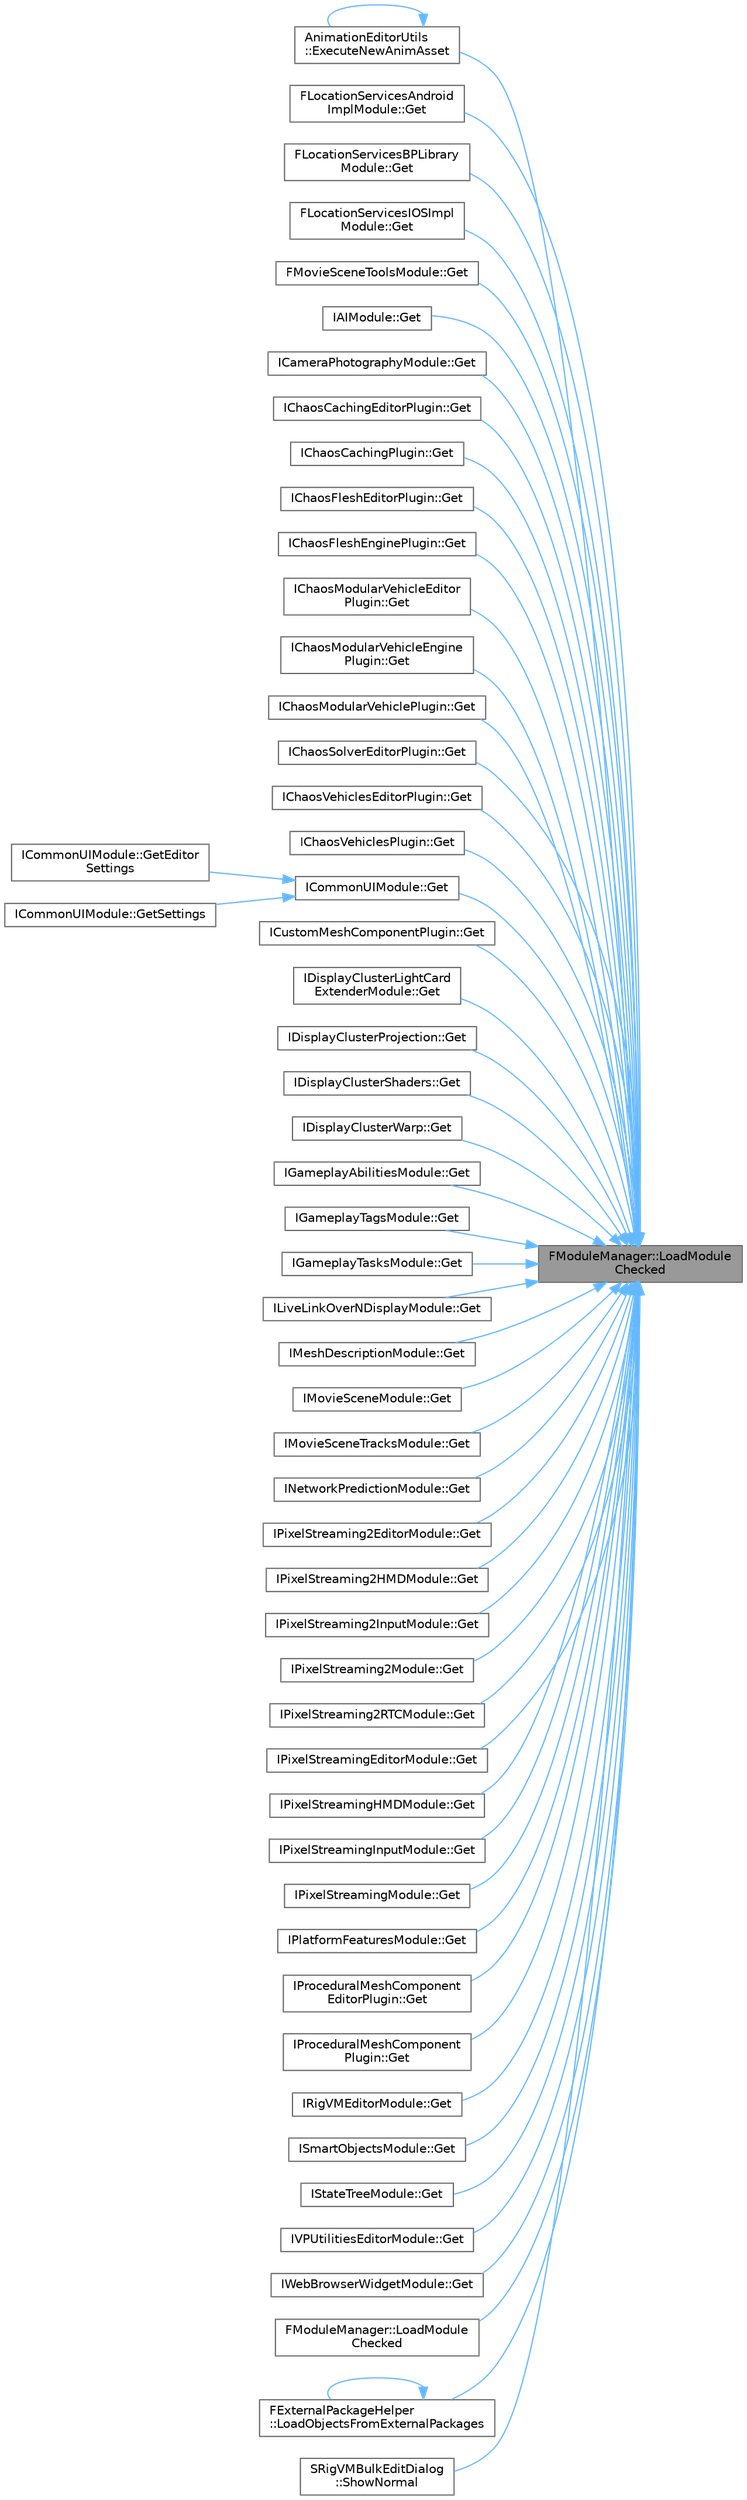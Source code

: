 digraph "FModuleManager::LoadModuleChecked"
{
 // INTERACTIVE_SVG=YES
 // LATEX_PDF_SIZE
  bgcolor="transparent";
  edge [fontname=Helvetica,fontsize=10,labelfontname=Helvetica,labelfontsize=10];
  node [fontname=Helvetica,fontsize=10,shape=box,height=0.2,width=0.4];
  rankdir="RL";
  Node1 [id="Node000001",label="FModuleManager::LoadModule\lChecked",height=0.2,width=0.4,color="gray40", fillcolor="grey60", style="filled", fontcolor="black",tooltip="Loads the specified module, checking to ensure it exists."];
  Node1 -> Node2 [id="edge1_Node000001_Node000002",dir="back",color="steelblue1",style="solid",tooltip=" "];
  Node2 [id="Node000002",label="AnimationEditorUtils\l::ExecuteNewAnimAsset",height=0.2,width=0.4,color="grey40", fillcolor="white", style="filled",URL="$d6/d71/namespaceAnimationEditorUtils.html#a3a5781e97aa09ef9371acaeee5595bb1",tooltip=" "];
  Node2 -> Node2 [id="edge2_Node000002_Node000002",dir="back",color="steelblue1",style="solid",tooltip=" "];
  Node1 -> Node3 [id="edge3_Node000001_Node000003",dir="back",color="steelblue1",style="solid",tooltip=" "];
  Node3 [id="Node000003",label="FLocationServicesAndroid\lImplModule::Get",height=0.2,width=0.4,color="grey40", fillcolor="white", style="filled",URL="$dd/d1f/classFLocationServicesAndroidImplModule.html#af3c23a89c28d6e8c542d79ef77c741c4",tooltip="Singleton-like access to this module's interface."];
  Node1 -> Node4 [id="edge4_Node000001_Node000004",dir="back",color="steelblue1",style="solid",tooltip=" "];
  Node4 [id="Node000004",label="FLocationServicesBPLibrary\lModule::Get",height=0.2,width=0.4,color="grey40", fillcolor="white", style="filled",URL="$df/d19/classFLocationServicesBPLibraryModule.html#a9cc438ad992984565d30685839d14c9d",tooltip="Singleton-like access to this module's interface."];
  Node1 -> Node5 [id="edge5_Node000001_Node000005",dir="back",color="steelblue1",style="solid",tooltip=" "];
  Node5 [id="Node000005",label="FLocationServicesIOSImpl\lModule::Get",height=0.2,width=0.4,color="grey40", fillcolor="white", style="filled",URL="$d0/d00/classFLocationServicesIOSImplModule.html#a89880d898a9648c7251549afa07c22be",tooltip="Singleton-like access to this module's interface."];
  Node1 -> Node6 [id="edge6_Node000001_Node000006",dir="back",color="steelblue1",style="solid",tooltip=" "];
  Node6 [id="Node000006",label="FMovieSceneToolsModule::Get",height=0.2,width=0.4,color="grey40", fillcolor="white", style="filled",URL="$df/d89/classFMovieSceneToolsModule.html#a4201002c71ccac840fcb587061c4e05e",tooltip=" "];
  Node1 -> Node7 [id="edge7_Node000001_Node000007",dir="back",color="steelblue1",style="solid",tooltip=" "];
  Node7 [id="Node000007",label="IAIModule::Get",height=0.2,width=0.4,color="grey40", fillcolor="white", style="filled",URL="$d3/dfd/classIAIModule.html#a9ff170e5977a60297e4338d5b2587619",tooltip="Singleton-like access to this module's interface."];
  Node1 -> Node8 [id="edge8_Node000001_Node000008",dir="back",color="steelblue1",style="solid",tooltip=" "];
  Node8 [id="Node000008",label="ICameraPhotographyModule::Get",height=0.2,width=0.4,color="grey40", fillcolor="white", style="filled",URL="$da/de1/classICameraPhotographyModule.html#a89144945b596f2ee65805aa9997e9784",tooltip="Singleton-like access to ICameraPhotographyModule."];
  Node1 -> Node9 [id="edge9_Node000001_Node000009",dir="back",color="steelblue1",style="solid",tooltip=" "];
  Node9 [id="Node000009",label="IChaosCachingEditorPlugin::Get",height=0.2,width=0.4,color="grey40", fillcolor="white", style="filled",URL="$dc/d73/classIChaosCachingEditorPlugin.html#a354b7d027d760cc475df0dcf98087caa",tooltip="Singleton-like access to this module's interface."];
  Node1 -> Node10 [id="edge10_Node000001_Node000010",dir="back",color="steelblue1",style="solid",tooltip=" "];
  Node10 [id="Node000010",label="IChaosCachingPlugin::Get",height=0.2,width=0.4,color="grey40", fillcolor="white", style="filled",URL="$d0/de3/classIChaosCachingPlugin.html#a46d2aa842918b65bfaee6128fa1db232",tooltip="Singleton-like access to this module's interface."];
  Node1 -> Node11 [id="edge11_Node000001_Node000011",dir="back",color="steelblue1",style="solid",tooltip=" "];
  Node11 [id="Node000011",label="IChaosFleshEditorPlugin::Get",height=0.2,width=0.4,color="grey40", fillcolor="white", style="filled",URL="$d2/d5f/classIChaosFleshEditorPlugin.html#a8aaaef296dd44fbd2a3ebd48655737fd",tooltip="Singleton-like access to this module's interface."];
  Node1 -> Node12 [id="edge12_Node000001_Node000012",dir="back",color="steelblue1",style="solid",tooltip=" "];
  Node12 [id="Node000012",label="IChaosFleshEnginePlugin::Get",height=0.2,width=0.4,color="grey40", fillcolor="white", style="filled",URL="$d3/d8a/classIChaosFleshEnginePlugin.html#a7bf621f26f92f28e021af063ff417ca7",tooltip="Singleton-like access to this module's interface."];
  Node1 -> Node13 [id="edge13_Node000001_Node000013",dir="back",color="steelblue1",style="solid",tooltip=" "];
  Node13 [id="Node000013",label="IChaosModularVehicleEditor\lPlugin::Get",height=0.2,width=0.4,color="grey40", fillcolor="white", style="filled",URL="$df/d3b/classIChaosModularVehicleEditorPlugin.html#a59df5f80ba31f46700eeaf338f1ae6ab",tooltip="Singleton-like access to this module's interface."];
  Node1 -> Node14 [id="edge14_Node000001_Node000014",dir="back",color="steelblue1",style="solid",tooltip=" "];
  Node14 [id="Node000014",label="IChaosModularVehicleEngine\lPlugin::Get",height=0.2,width=0.4,color="grey40", fillcolor="white", style="filled",URL="$d1/d49/classIChaosModularVehicleEnginePlugin.html#a894e155398d5aabad82135e94db7adfc",tooltip="Singleton-like access to this module's interface."];
  Node1 -> Node15 [id="edge15_Node000001_Node000015",dir="back",color="steelblue1",style="solid",tooltip=" "];
  Node15 [id="Node000015",label="IChaosModularVehiclePlugin::Get",height=0.2,width=0.4,color="grey40", fillcolor="white", style="filled",URL="$dd/d7b/classIChaosModularVehiclePlugin.html#a1fff0ca1a16746756705ae9981770dee",tooltip="Singleton-like access to this module's interface."];
  Node1 -> Node16 [id="edge16_Node000001_Node000016",dir="back",color="steelblue1",style="solid",tooltip=" "];
  Node16 [id="Node000016",label="IChaosSolverEditorPlugin::Get",height=0.2,width=0.4,color="grey40", fillcolor="white", style="filled",URL="$d6/de1/classIChaosSolverEditorPlugin.html#af167257c8308ce7e43fa55b749220aab",tooltip="Singleton-like access to this module's interface."];
  Node1 -> Node17 [id="edge17_Node000001_Node000017",dir="back",color="steelblue1",style="solid",tooltip=" "];
  Node17 [id="Node000017",label="IChaosVehiclesEditorPlugin::Get",height=0.2,width=0.4,color="grey40", fillcolor="white", style="filled",URL="$d1/dd8/classIChaosVehiclesEditorPlugin.html#ad34298cd67ada2330390aa5aa779a116",tooltip="Singleton-like access to this module's interface."];
  Node1 -> Node18 [id="edge18_Node000001_Node000018",dir="back",color="steelblue1",style="solid",tooltip=" "];
  Node18 [id="Node000018",label="IChaosVehiclesPlugin::Get",height=0.2,width=0.4,color="grey40", fillcolor="white", style="filled",URL="$d8/d63/classIChaosVehiclesPlugin.html#ac95ff3513737d32f009acb1d7724de56",tooltip="Singleton-like access to this module's interface."];
  Node1 -> Node19 [id="edge19_Node000001_Node000019",dir="back",color="steelblue1",style="solid",tooltip=" "];
  Node19 [id="Node000019",label="ICommonUIModule::Get",height=0.2,width=0.4,color="grey40", fillcolor="white", style="filled",URL="$da/d7f/classICommonUIModule.html#a3303944358f042fb104271f8ab99f4ff",tooltip="Singleton-like access to this module's interface."];
  Node19 -> Node20 [id="edge20_Node000019_Node000020",dir="back",color="steelblue1",style="solid",tooltip=" "];
  Node20 [id="Node000020",label="ICommonUIModule::GetEditor\lSettings",height=0.2,width=0.4,color="grey40", fillcolor="white", style="filled",URL="$da/d7f/classICommonUIModule.html#a7c06c1ff3af106f7532289780e9d13be",tooltip=" "];
  Node19 -> Node21 [id="edge21_Node000019_Node000021",dir="back",color="steelblue1",style="solid",tooltip=" "];
  Node21 [id="Node000021",label="ICommonUIModule::GetSettings",height=0.2,width=0.4,color="grey40", fillcolor="white", style="filled",URL="$da/d7f/classICommonUIModule.html#a0ff413aff5bf3be3b0305bd29e6931f9",tooltip=" "];
  Node1 -> Node22 [id="edge22_Node000001_Node000022",dir="back",color="steelblue1",style="solid",tooltip=" "];
  Node22 [id="Node000022",label="ICustomMeshComponentPlugin::Get",height=0.2,width=0.4,color="grey40", fillcolor="white", style="filled",URL="$d0/dff/classICustomMeshComponentPlugin.html#a3ba8295bb31a327cdeb19b8ce3515720",tooltip="Singleton-like access to this module's interface."];
  Node1 -> Node23 [id="edge23_Node000001_Node000023",dir="back",color="steelblue1",style="solid",tooltip=" "];
  Node23 [id="Node000023",label="IDisplayClusterLightCard\lExtenderModule::Get",height=0.2,width=0.4,color="grey40", fillcolor="white", style="filled",URL="$d9/db7/classIDisplayClusterLightCardExtenderModule.html#a8a4bfefeb11d26f9b7302feebc965cba",tooltip="Singleton-like access to this module's interface."];
  Node1 -> Node24 [id="edge24_Node000001_Node000024",dir="back",color="steelblue1",style="solid",tooltip=" "];
  Node24 [id="Node000024",label="IDisplayClusterProjection::Get",height=0.2,width=0.4,color="grey40", fillcolor="white", style="filled",URL="$d0/d7c/classIDisplayClusterProjection.html#af8adcdbb06dfdcf08b288ab467969038",tooltip="Singleton-like access to this module's interface."];
  Node1 -> Node25 [id="edge25_Node000001_Node000025",dir="back",color="steelblue1",style="solid",tooltip=" "];
  Node25 [id="Node000025",label="IDisplayClusterShaders::Get",height=0.2,width=0.4,color="grey40", fillcolor="white", style="filled",URL="$d1/dd3/classIDisplayClusterShaders.html#ab3527a78106f31c5f04a15851dc99554",tooltip="Singleton-like access to this module's interface."];
  Node1 -> Node26 [id="edge26_Node000001_Node000026",dir="back",color="steelblue1",style="solid",tooltip=" "];
  Node26 [id="Node000026",label="IDisplayClusterWarp::Get",height=0.2,width=0.4,color="grey40", fillcolor="white", style="filled",URL="$da/df8/classIDisplayClusterWarp.html#a37d7ceffd3f53dd3a518b7eaaa875f64",tooltip="Singleton-like access to this module's interface."];
  Node1 -> Node27 [id="edge27_Node000001_Node000027",dir="back",color="steelblue1",style="solid",tooltip=" "];
  Node27 [id="Node000027",label="IGameplayAbilitiesModule::Get",height=0.2,width=0.4,color="grey40", fillcolor="white", style="filled",URL="$d4/d9a/classIGameplayAbilitiesModule.html#ab9a6f3a2827df9d013b1367ab59f8d4b",tooltip="Singleton-like access to this module's interface."];
  Node1 -> Node28 [id="edge28_Node000001_Node000028",dir="back",color="steelblue1",style="solid",tooltip=" "];
  Node28 [id="Node000028",label="IGameplayTagsModule::Get",height=0.2,width=0.4,color="grey40", fillcolor="white", style="filled",URL="$d4/d32/classIGameplayTagsModule.html#ac8710dc4eedda15d4f7579dbc644b017",tooltip="Singleton-like access to this module's interface."];
  Node1 -> Node29 [id="edge29_Node000001_Node000029",dir="back",color="steelblue1",style="solid",tooltip=" "];
  Node29 [id="Node000029",label="IGameplayTasksModule::Get",height=0.2,width=0.4,color="grey40", fillcolor="white", style="filled",URL="$d0/dc7/classIGameplayTasksModule.html#a48a940ec76e9a42e571c85df2fe67f05",tooltip="Singleton-like access to this module's interface."];
  Node1 -> Node30 [id="edge30_Node000001_Node000030",dir="back",color="steelblue1",style="solid",tooltip=" "];
  Node30 [id="Node000030",label="ILiveLinkOverNDisplayModule::Get",height=0.2,width=0.4,color="grey40", fillcolor="white", style="filled",URL="$d9/de1/classILiveLinkOverNDisplayModule.html#adc21b8f6ac8cdb9aedf6bf4e76d229b0",tooltip="Gets a reference to the LiveLinkOverNDisplay module instance."];
  Node1 -> Node31 [id="edge31_Node000001_Node000031",dir="back",color="steelblue1",style="solid",tooltip=" "];
  Node31 [id="Node000031",label="IMeshDescriptionModule::Get",height=0.2,width=0.4,color="grey40", fillcolor="white", style="filled",URL="$dd/d5f/classIMeshDescriptionModule.html#aced0547842d0cf8b7693f64f52d098ce",tooltip="Singleton-like access to this module's interface."];
  Node1 -> Node32 [id="edge32_Node000001_Node000032",dir="back",color="steelblue1",style="solid",tooltip=" "];
  Node32 [id="Node000032",label="IMovieSceneModule::Get",height=0.2,width=0.4,color="grey40", fillcolor="white", style="filled",URL="$d3/d7d/classIMovieSceneModule.html#a1ea9adf8577ff65062969f57785e97d8",tooltip="Singleton-like access to IMovieScene."];
  Node1 -> Node33 [id="edge33_Node000001_Node000033",dir="back",color="steelblue1",style="solid",tooltip=" "];
  Node33 [id="Node000033",label="IMovieSceneTracksModule::Get",height=0.2,width=0.4,color="grey40", fillcolor="white", style="filled",URL="$d9/dde/classIMovieSceneTracksModule.html#af3c4e04f65c3412a9cbdd0479cea75a8",tooltip="Singleton-like access to IMovieSceneTracksModule."];
  Node1 -> Node34 [id="edge34_Node000001_Node000034",dir="back",color="steelblue1",style="solid",tooltip=" "];
  Node34 [id="Node000034",label="INetworkPredictionModule::Get",height=0.2,width=0.4,color="grey40", fillcolor="white", style="filled",URL="$d1/d43/classINetworkPredictionModule.html#a298c0c6239463244f824d087c0345035",tooltip="Singleton-like access to this module's interface."];
  Node1 -> Node35 [id="edge35_Node000001_Node000035",dir="back",color="steelblue1",style="solid",tooltip=" "];
  Node35 [id="Node000035",label="IPixelStreaming2EditorModule::Get",height=0.2,width=0.4,color="grey40", fillcolor="white", style="filled",URL="$d9/df6/classIPixelStreaming2EditorModule.html#a36e1a6ac2ee9a1620b288b849cdd10b3",tooltip="Singleton-like access to this module's interface."];
  Node1 -> Node36 [id="edge36_Node000001_Node000036",dir="back",color="steelblue1",style="solid",tooltip=" "];
  Node36 [id="Node000036",label="IPixelStreaming2HMDModule::Get",height=0.2,width=0.4,color="grey40", fillcolor="white", style="filled",URL="$d3/d57/classIPixelStreaming2HMDModule.html#ae547d4c92354bb551447616fdced45ea",tooltip="Singleton-like access to this module's interface."];
  Node1 -> Node37 [id="edge37_Node000001_Node000037",dir="back",color="steelblue1",style="solid",tooltip=" "];
  Node37 [id="Node000037",label="IPixelStreaming2InputModule::Get",height=0.2,width=0.4,color="grey40", fillcolor="white", style="filled",URL="$d4/d99/classIPixelStreaming2InputModule.html#a887b00c01ecd982867eafb9d22e16649",tooltip="Singleton-like access to this module's interface."];
  Node1 -> Node38 [id="edge38_Node000001_Node000038",dir="back",color="steelblue1",style="solid",tooltip=" "];
  Node38 [id="Node000038",label="IPixelStreaming2Module::Get",height=0.2,width=0.4,color="grey40", fillcolor="white", style="filled",URL="$dd/dca/classIPixelStreaming2Module.html#af266ba48aabe37d26c637b6d400ad614",tooltip="Singleton-like access to this module's interface."];
  Node1 -> Node39 [id="edge39_Node000001_Node000039",dir="back",color="steelblue1",style="solid",tooltip=" "];
  Node39 [id="Node000039",label="IPixelStreaming2RTCModule::Get",height=0.2,width=0.4,color="grey40", fillcolor="white", style="filled",URL="$d3/d9c/classIPixelStreaming2RTCModule.html#a902f39c39761846bf096cf75179cc19a",tooltip="Singleton-like access to this module's interface."];
  Node1 -> Node40 [id="edge40_Node000001_Node000040",dir="back",color="steelblue1",style="solid",tooltip=" "];
  Node40 [id="Node000040",label="IPixelStreamingEditorModule::Get",height=0.2,width=0.4,color="grey40", fillcolor="white", style="filled",URL="$d8/d86/classIPixelStreamingEditorModule.html#a76765b7e62d67890adae38a6ef5a51c2",tooltip="Singleton-like access to this module's interface."];
  Node1 -> Node41 [id="edge41_Node000001_Node000041",dir="back",color="steelblue1",style="solid",tooltip=" "];
  Node41 [id="Node000041",label="IPixelStreamingHMDModule::Get",height=0.2,width=0.4,color="grey40", fillcolor="white", style="filled",URL="$de/df9/classIPixelStreamingHMDModule.html#a9576dbc985002fe5b35d37e338b27e50",tooltip="Singleton-like access to this module's interface."];
  Node1 -> Node42 [id="edge42_Node000001_Node000042",dir="back",color="steelblue1",style="solid",tooltip=" "];
  Node42 [id="Node000042",label="IPixelStreamingInputModule::Get",height=0.2,width=0.4,color="grey40", fillcolor="white", style="filled",URL="$d5/dd0/classIPixelStreamingInputModule.html#a3d8fdebf5d61d1ee5c5872b395952e35",tooltip="Singleton-like access to this module's interface."];
  Node1 -> Node43 [id="edge43_Node000001_Node000043",dir="back",color="steelblue1",style="solid",tooltip=" "];
  Node43 [id="Node000043",label="IPixelStreamingModule::Get",height=0.2,width=0.4,color="grey40", fillcolor="white", style="filled",URL="$d9/d0e/classIPixelStreamingModule.html#a2ab4fd1812172391d58a125ab0d34ed0",tooltip="Singleton-like access to this module's interface."];
  Node1 -> Node44 [id="edge44_Node000001_Node000044",dir="back",color="steelblue1",style="solid",tooltip=" "];
  Node44 [id="Node000044",label="IPlatformFeaturesModule::Get",height=0.2,width=0.4,color="grey40", fillcolor="white", style="filled",URL="$d3/dc8/classIPlatformFeaturesModule.html#a474a2d4045943c9ab6642be3a0ca8f60",tooltip=" "];
  Node1 -> Node45 [id="edge45_Node000001_Node000045",dir="back",color="steelblue1",style="solid",tooltip=" "];
  Node45 [id="Node000045",label="IProceduralMeshComponent\lEditorPlugin::Get",height=0.2,width=0.4,color="grey40", fillcolor="white", style="filled",URL="$d4/db2/classIProceduralMeshComponentEditorPlugin.html#a291641736596cf2fe4e1446b33e547eb",tooltip="Singleton-like access to this module's interface."];
  Node1 -> Node46 [id="edge46_Node000001_Node000046",dir="back",color="steelblue1",style="solid",tooltip=" "];
  Node46 [id="Node000046",label="IProceduralMeshComponent\lPlugin::Get",height=0.2,width=0.4,color="grey40", fillcolor="white", style="filled",URL="$d0/d44/classIProceduralMeshComponentPlugin.html#ac20e30dbdb8b4b9271845c4b8470a565",tooltip="Singleton-like access to this module's interface."];
  Node1 -> Node47 [id="edge47_Node000001_Node000047",dir="back",color="steelblue1",style="solid",tooltip=" "];
  Node47 [id="Node000047",label="IRigVMEditorModule::Get",height=0.2,width=0.4,color="grey40", fillcolor="white", style="filled",URL="$dc/d23/classIRigVMEditorModule.html#a48a0d14caedd66a2133787125810f811",tooltip=" "];
  Node1 -> Node48 [id="edge48_Node000001_Node000048",dir="back",color="steelblue1",style="solid",tooltip=" "];
  Node48 [id="Node000048",label="ISmartObjectsModule::Get",height=0.2,width=0.4,color="grey40", fillcolor="white", style="filled",URL="$d6/d2d/classISmartObjectsModule.html#a8e82e98180a6e464813821e65a9962e5",tooltip="Singleton-like access to this module's interface."];
  Node1 -> Node49 [id="edge49_Node000001_Node000049",dir="back",color="steelblue1",style="solid",tooltip=" "];
  Node49 [id="Node000049",label="IStateTreeModule::Get",height=0.2,width=0.4,color="grey40", fillcolor="white", style="filled",URL="$d8/ddd/classIStateTreeModule.html#ab988668f83c2d8e5054a972c5b951b40",tooltip="Singleton-like access to this module's interface."];
  Node1 -> Node50 [id="edge50_Node000001_Node000050",dir="back",color="steelblue1",style="solid",tooltip=" "];
  Node50 [id="Node000050",label="IVPUtilitiesEditorModule::Get",height=0.2,width=0.4,color="grey40", fillcolor="white", style="filled",URL="$d3/dc4/classIVPUtilitiesEditorModule.html#af1a48810f95b68359acce51507b61df9",tooltip="Singleton-like access to this module's interface."];
  Node1 -> Node51 [id="edge51_Node000001_Node000051",dir="back",color="steelblue1",style="solid",tooltip=" "];
  Node51 [id="Node000051",label="IWebBrowserWidgetModule::Get",height=0.2,width=0.4,color="grey40", fillcolor="white", style="filled",URL="$d5/d8e/classIWebBrowserWidgetModule.html#a96e9b6260c2362b53dbbd55f04569235",tooltip="Singleton-like access to this module's interface."];
  Node1 -> Node52 [id="edge52_Node000001_Node000052",dir="back",color="steelblue1",style="solid",tooltip=" "];
  Node52 [id="Node000052",label="FModuleManager::LoadModule\lChecked",height=0.2,width=0.4,color="grey40", fillcolor="white", style="filled",URL="$dd/dbe/classFModuleManager.html#a9e3e37bbf30592b85686b26e43c4af43",tooltip="Loads a module by name, checking to ensure it exists."];
  Node1 -> Node53 [id="edge53_Node000001_Node000053",dir="back",color="steelblue1",style="solid",tooltip=" "];
  Node53 [id="Node000053",label="FExternalPackageHelper\l::LoadObjectsFromExternalPackages",height=0.2,width=0.4,color="grey40", fillcolor="white", style="filled",URL="$da/da8/classFExternalPackageHelper.html#a70523e319a481ca08695a24c6ab949f9",tooltip="Loads objects from an external package."];
  Node53 -> Node53 [id="edge54_Node000053_Node000053",dir="back",color="steelblue1",style="solid",tooltip=" "];
  Node1 -> Node54 [id="edge55_Node000001_Node000054",dir="back",color="steelblue1",style="solid",tooltip=" "];
  Node54 [id="Node000054",label="SRigVMBulkEditDialog\l::ShowNormal",height=0.2,width=0.4,color="grey40", fillcolor="white", style="filled",URL="$d2/db6/classSRigVMBulkEditDialog.html#acd730034dabd2e12a524b8f9cc21e547",tooltip=" "];
}
